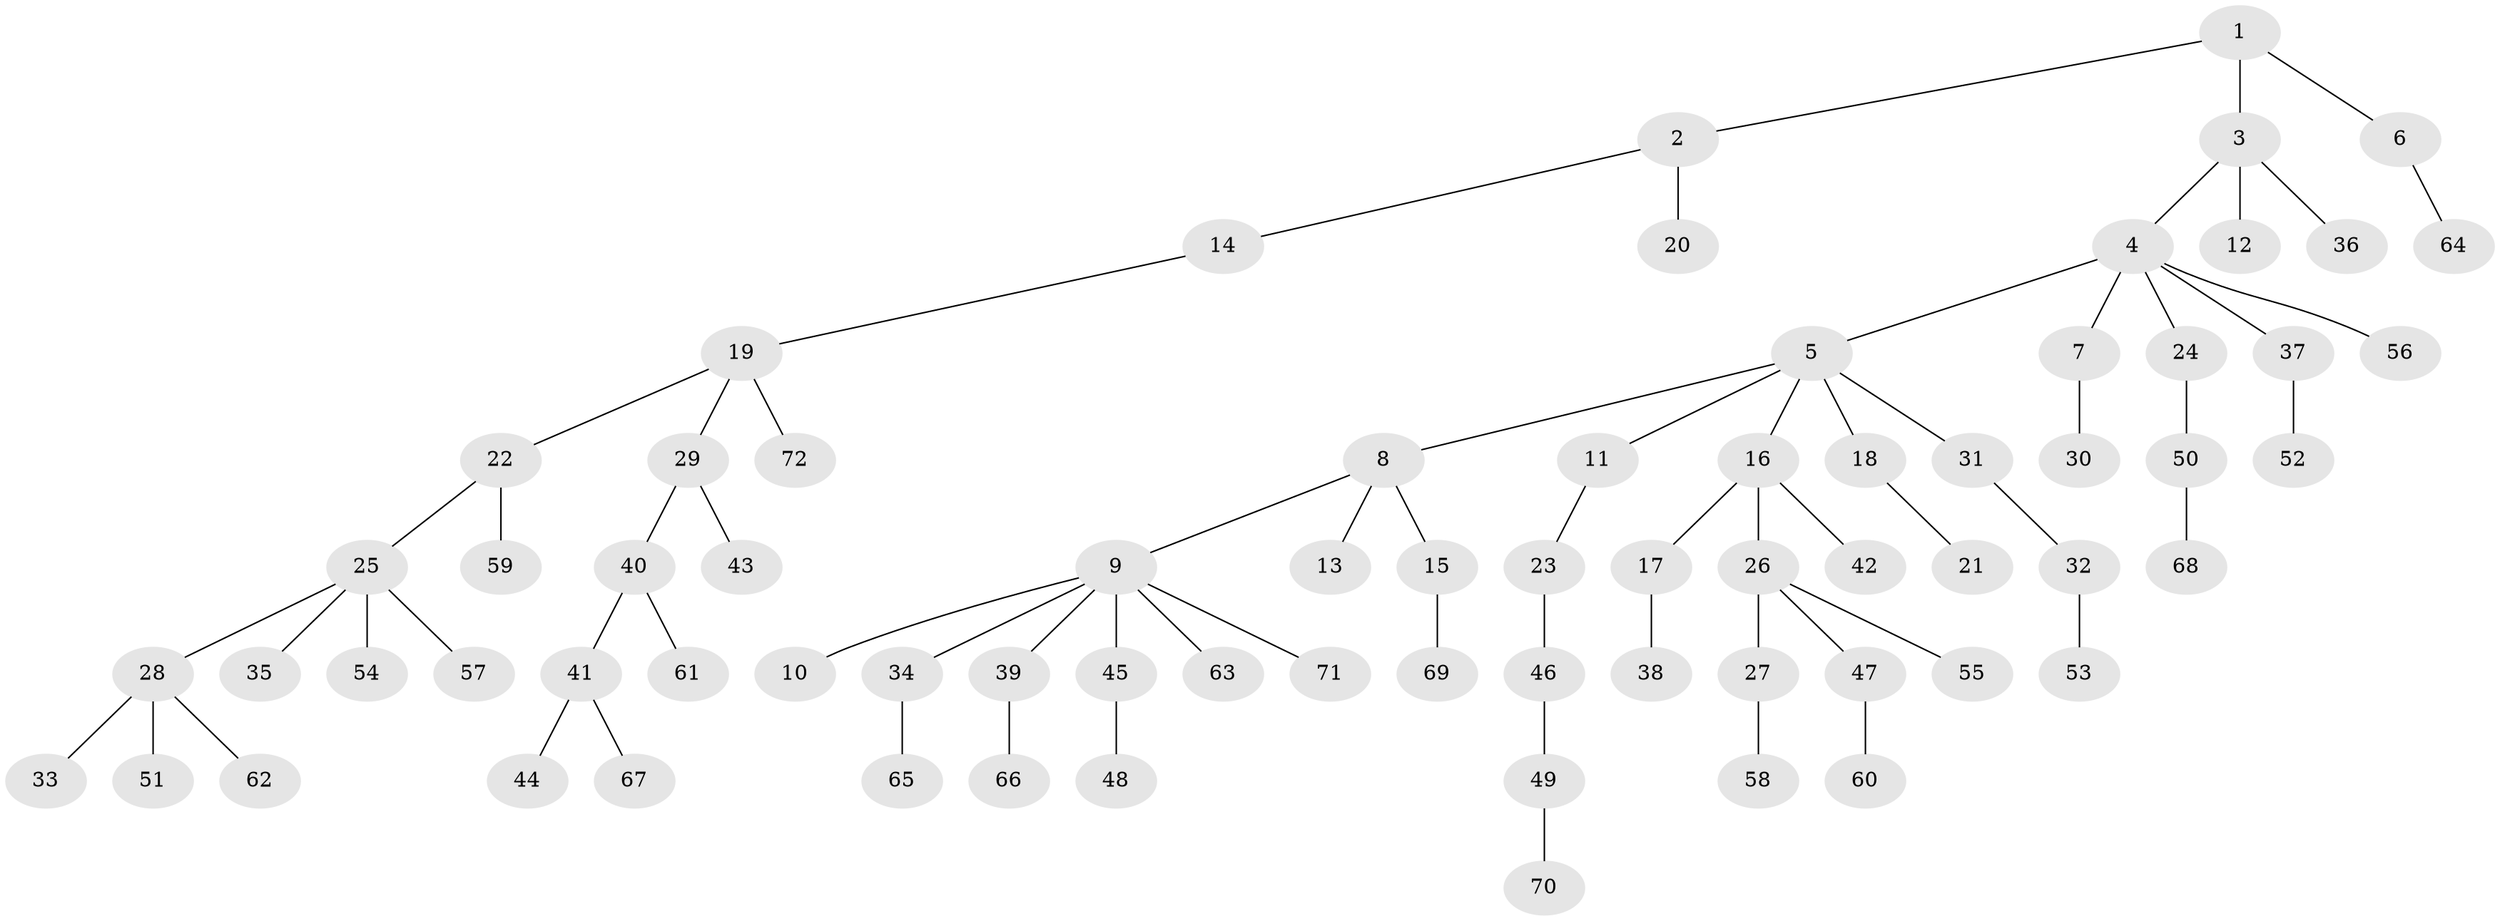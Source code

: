// coarse degree distribution, {3: 0.0851063829787234, 5: 0.0425531914893617, 8: 0.02127659574468085, 1: 0.6595744680851063, 7: 0.02127659574468085, 2: 0.10638297872340426, 6: 0.02127659574468085, 4: 0.0425531914893617}
// Generated by graph-tools (version 1.1) at 2025/52/02/27/25 19:52:13]
// undirected, 72 vertices, 71 edges
graph export_dot {
graph [start="1"]
  node [color=gray90,style=filled];
  1;
  2;
  3;
  4;
  5;
  6;
  7;
  8;
  9;
  10;
  11;
  12;
  13;
  14;
  15;
  16;
  17;
  18;
  19;
  20;
  21;
  22;
  23;
  24;
  25;
  26;
  27;
  28;
  29;
  30;
  31;
  32;
  33;
  34;
  35;
  36;
  37;
  38;
  39;
  40;
  41;
  42;
  43;
  44;
  45;
  46;
  47;
  48;
  49;
  50;
  51;
  52;
  53;
  54;
  55;
  56;
  57;
  58;
  59;
  60;
  61;
  62;
  63;
  64;
  65;
  66;
  67;
  68;
  69;
  70;
  71;
  72;
  1 -- 2;
  1 -- 3;
  1 -- 6;
  2 -- 14;
  2 -- 20;
  3 -- 4;
  3 -- 12;
  3 -- 36;
  4 -- 5;
  4 -- 7;
  4 -- 24;
  4 -- 37;
  4 -- 56;
  5 -- 8;
  5 -- 11;
  5 -- 16;
  5 -- 18;
  5 -- 31;
  6 -- 64;
  7 -- 30;
  8 -- 9;
  8 -- 13;
  8 -- 15;
  9 -- 10;
  9 -- 34;
  9 -- 39;
  9 -- 45;
  9 -- 63;
  9 -- 71;
  11 -- 23;
  14 -- 19;
  15 -- 69;
  16 -- 17;
  16 -- 26;
  16 -- 42;
  17 -- 38;
  18 -- 21;
  19 -- 22;
  19 -- 29;
  19 -- 72;
  22 -- 25;
  22 -- 59;
  23 -- 46;
  24 -- 50;
  25 -- 28;
  25 -- 35;
  25 -- 54;
  25 -- 57;
  26 -- 27;
  26 -- 47;
  26 -- 55;
  27 -- 58;
  28 -- 33;
  28 -- 51;
  28 -- 62;
  29 -- 40;
  29 -- 43;
  31 -- 32;
  32 -- 53;
  34 -- 65;
  37 -- 52;
  39 -- 66;
  40 -- 41;
  40 -- 61;
  41 -- 44;
  41 -- 67;
  45 -- 48;
  46 -- 49;
  47 -- 60;
  49 -- 70;
  50 -- 68;
}
